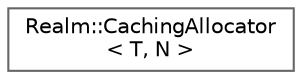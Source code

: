 digraph "Graphical Class Hierarchy"
{
 // LATEX_PDF_SIZE
  bgcolor="transparent";
  edge [fontname=Helvetica,fontsize=10,labelfontname=Helvetica,labelfontsize=10];
  node [fontname=Helvetica,fontsize=10,shape=box,height=0.2,width=0.4];
  rankdir="LR";
  Node0 [id="Node000000",label="Realm::CachingAllocator\l\< T, N \>",height=0.2,width=0.4,color="grey40", fillcolor="white", style="filled",URL="$classRealm_1_1CachingAllocator.html",tooltip=" "];
}
